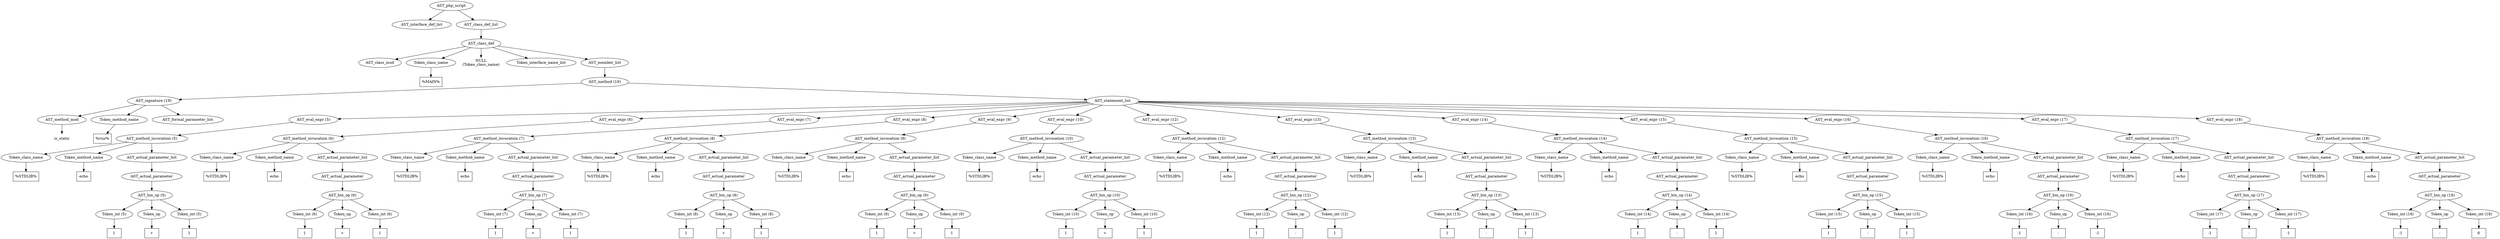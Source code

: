 /*
 * AST in dot format generated by phc -- the PHP compiler
 */

digraph AST {
node_0 [label="AST_php_script"];
node_1 [label="AST_interface_def_list"];
node_2 [label="AST_class_def_list"];
node_3 [label="AST_class_def"];
node_4 [label="AST_class_mod"];
node_5 [label="Token_class_name"];
node_6 [label="%MAIN%", shape=box]
node_5 -> node_6;
node_7 [label="NULL\n(Token_class_name)", shape=plaintext]
node_8 [label="Token_interface_name_list"];
node_9 [label="AST_member_list"];
node_10 [label="AST_method (19)"];
node_11 [label="AST_signature (19)"];
node_12 [label="AST_method_mod"];
node_13 [label="is_static", shape=plaintext]
node_12 -> node_13;
node_14 [label="Token_method_name"];
node_15 [label="%run%", shape=box]
node_14 -> node_15;
node_16 [label="AST_formal_parameter_list"];
node_11 -> node_16;
node_11 -> node_14;
node_11 -> node_12;
node_17 [label="AST_statement_list"];
node_18 [label="AST_eval_expr (5)"];
node_19 [label="AST_method_invocation (5)"];
node_20 [label="Token_class_name"];
node_21 [label="%STDLIB%", shape=box]
node_20 -> node_21;
node_22 [label="Token_method_name"];
node_23 [label="echo", shape=box]
node_22 -> node_23;
node_24 [label="AST_actual_parameter_list"];
node_25 [label="AST_actual_parameter"];
node_26 [label="AST_bin_op (5)"];
node_27 [label="Token_int (5)"];
node_28 [label="1", shape=box]
node_27 -> node_28;
node_29 [label="Token_op"];
node_30 [label="+", shape=box]
node_29 -> node_30;
node_31 [label="Token_int (5)"];
node_32 [label="1", shape=box]
node_31 -> node_32;
node_26 -> node_31;
node_26 -> node_29;
node_26 -> node_27;
node_25 -> node_26;
node_24 -> node_25;
node_19 -> node_24;
node_19 -> node_22;
node_19 -> node_20;
node_18 -> node_19;
node_33 [label="AST_eval_expr (6)"];
node_34 [label="AST_method_invocation (6)"];
node_35 [label="Token_class_name"];
node_36 [label="%STDLIB%", shape=box]
node_35 -> node_36;
node_37 [label="Token_method_name"];
node_38 [label="echo", shape=box]
node_37 -> node_38;
node_39 [label="AST_actual_parameter_list"];
node_40 [label="AST_actual_parameter"];
node_41 [label="AST_bin_op (6)"];
node_42 [label="Token_int (6)"];
node_43 [label="1", shape=box]
node_42 -> node_43;
node_44 [label="Token_op"];
node_45 [label="+", shape=box]
node_44 -> node_45;
node_46 [label="Token_int (6)"];
node_47 [label="1", shape=box]
node_46 -> node_47;
node_41 -> node_46;
node_41 -> node_44;
node_41 -> node_42;
node_40 -> node_41;
node_39 -> node_40;
node_34 -> node_39;
node_34 -> node_37;
node_34 -> node_35;
node_33 -> node_34;
node_48 [label="AST_eval_expr (7)"];
node_49 [label="AST_method_invocation (7)"];
node_50 [label="Token_class_name"];
node_51 [label="%STDLIB%", shape=box]
node_50 -> node_51;
node_52 [label="Token_method_name"];
node_53 [label="echo", shape=box]
node_52 -> node_53;
node_54 [label="AST_actual_parameter_list"];
node_55 [label="AST_actual_parameter"];
node_56 [label="AST_bin_op (7)"];
node_57 [label="Token_int (7)"];
node_58 [label="1", shape=box]
node_57 -> node_58;
node_59 [label="Token_op"];
node_60 [label="+", shape=box]
node_59 -> node_60;
node_61 [label="Token_int (7)"];
node_62 [label="1", shape=box]
node_61 -> node_62;
node_56 -> node_61;
node_56 -> node_59;
node_56 -> node_57;
node_55 -> node_56;
node_54 -> node_55;
node_49 -> node_54;
node_49 -> node_52;
node_49 -> node_50;
node_48 -> node_49;
node_63 [label="AST_eval_expr (8)"];
node_64 [label="AST_method_invocation (8)"];
node_65 [label="Token_class_name"];
node_66 [label="%STDLIB%", shape=box]
node_65 -> node_66;
node_67 [label="Token_method_name"];
node_68 [label="echo", shape=box]
node_67 -> node_68;
node_69 [label="AST_actual_parameter_list"];
node_70 [label="AST_actual_parameter"];
node_71 [label="AST_bin_op (8)"];
node_72 [label="Token_int (8)"];
node_73 [label="1", shape=box]
node_72 -> node_73;
node_74 [label="Token_op"];
node_75 [label="+", shape=box]
node_74 -> node_75;
node_76 [label="Token_int (8)"];
node_77 [label="1", shape=box]
node_76 -> node_77;
node_71 -> node_76;
node_71 -> node_74;
node_71 -> node_72;
node_70 -> node_71;
node_69 -> node_70;
node_64 -> node_69;
node_64 -> node_67;
node_64 -> node_65;
node_63 -> node_64;
node_78 [label="AST_eval_expr (9)"];
node_79 [label="AST_method_invocation (9)"];
node_80 [label="Token_class_name"];
node_81 [label="%STDLIB%", shape=box]
node_80 -> node_81;
node_82 [label="Token_method_name"];
node_83 [label="echo", shape=box]
node_82 -> node_83;
node_84 [label="AST_actual_parameter_list"];
node_85 [label="AST_actual_parameter"];
node_86 [label="AST_bin_op (9)"];
node_87 [label="Token_int (9)"];
node_88 [label="1", shape=box]
node_87 -> node_88;
node_89 [label="Token_op"];
node_90 [label="+", shape=box]
node_89 -> node_90;
node_91 [label="Token_int (9)"];
node_92 [label="1", shape=box]
node_91 -> node_92;
node_86 -> node_91;
node_86 -> node_89;
node_86 -> node_87;
node_85 -> node_86;
node_84 -> node_85;
node_79 -> node_84;
node_79 -> node_82;
node_79 -> node_80;
node_78 -> node_79;
node_93 [label="AST_eval_expr (10)"];
node_94 [label="AST_method_invocation (10)"];
node_95 [label="Token_class_name"];
node_96 [label="%STDLIB%", shape=box]
node_95 -> node_96;
node_97 [label="Token_method_name"];
node_98 [label="echo", shape=box]
node_97 -> node_98;
node_99 [label="AST_actual_parameter_list"];
node_100 [label="AST_actual_parameter"];
node_101 [label="AST_bin_op (10)"];
node_102 [label="Token_int (10)"];
node_103 [label="1", shape=box]
node_102 -> node_103;
node_104 [label="Token_op"];
node_105 [label="+", shape=box]
node_104 -> node_105;
node_106 [label="Token_int (10)"];
node_107 [label="1", shape=box]
node_106 -> node_107;
node_101 -> node_106;
node_101 -> node_104;
node_101 -> node_102;
node_100 -> node_101;
node_99 -> node_100;
node_94 -> node_99;
node_94 -> node_97;
node_94 -> node_95;
node_93 -> node_94;
node_108 [label="AST_eval_expr (12)"];
node_109 [label="AST_method_invocation (12)"];
node_110 [label="Token_class_name"];
node_111 [label="%STDLIB%", shape=box]
node_110 -> node_111;
node_112 [label="Token_method_name"];
node_113 [label="echo", shape=box]
node_112 -> node_113;
node_114 [label="AST_actual_parameter_list"];
node_115 [label="AST_actual_parameter"];
node_116 [label="AST_bin_op (12)"];
node_117 [label="Token_int (12)"];
node_118 [label="1", shape=box]
node_117 -> node_118;
node_119 [label="Token_op"];
node_120 [label="-", shape=box]
node_119 -> node_120;
node_121 [label="Token_int (12)"];
node_122 [label="1", shape=box]
node_121 -> node_122;
node_116 -> node_121;
node_116 -> node_119;
node_116 -> node_117;
node_115 -> node_116;
node_114 -> node_115;
node_109 -> node_114;
node_109 -> node_112;
node_109 -> node_110;
node_108 -> node_109;
node_123 [label="AST_eval_expr (13)"];
node_124 [label="AST_method_invocation (13)"];
node_125 [label="Token_class_name"];
node_126 [label="%STDLIB%", shape=box]
node_125 -> node_126;
node_127 [label="Token_method_name"];
node_128 [label="echo", shape=box]
node_127 -> node_128;
node_129 [label="AST_actual_parameter_list"];
node_130 [label="AST_actual_parameter"];
node_131 [label="AST_bin_op (13)"];
node_132 [label="Token_int (13)"];
node_133 [label="1", shape=box]
node_132 -> node_133;
node_134 [label="Token_op"];
node_135 [label="-", shape=box]
node_134 -> node_135;
node_136 [label="Token_int (13)"];
node_137 [label="1", shape=box]
node_136 -> node_137;
node_131 -> node_136;
node_131 -> node_134;
node_131 -> node_132;
node_130 -> node_131;
node_129 -> node_130;
node_124 -> node_129;
node_124 -> node_127;
node_124 -> node_125;
node_123 -> node_124;
node_138 [label="AST_eval_expr (14)"];
node_139 [label="AST_method_invocation (14)"];
node_140 [label="Token_class_name"];
node_141 [label="%STDLIB%", shape=box]
node_140 -> node_141;
node_142 [label="Token_method_name"];
node_143 [label="echo", shape=box]
node_142 -> node_143;
node_144 [label="AST_actual_parameter_list"];
node_145 [label="AST_actual_parameter"];
node_146 [label="AST_bin_op (14)"];
node_147 [label="Token_int (14)"];
node_148 [label="1", shape=box]
node_147 -> node_148;
node_149 [label="Token_op"];
node_150 [label="-", shape=box]
node_149 -> node_150;
node_151 [label="Token_int (14)"];
node_152 [label="1", shape=box]
node_151 -> node_152;
node_146 -> node_151;
node_146 -> node_149;
node_146 -> node_147;
node_145 -> node_146;
node_144 -> node_145;
node_139 -> node_144;
node_139 -> node_142;
node_139 -> node_140;
node_138 -> node_139;
node_153 [label="AST_eval_expr (15)"];
node_154 [label="AST_method_invocation (15)"];
node_155 [label="Token_class_name"];
node_156 [label="%STDLIB%", shape=box]
node_155 -> node_156;
node_157 [label="Token_method_name"];
node_158 [label="echo", shape=box]
node_157 -> node_158;
node_159 [label="AST_actual_parameter_list"];
node_160 [label="AST_actual_parameter"];
node_161 [label="AST_bin_op (15)"];
node_162 [label="Token_int (15)"];
node_163 [label="1", shape=box]
node_162 -> node_163;
node_164 [label="Token_op"];
node_165 [label="-", shape=box]
node_164 -> node_165;
node_166 [label="Token_int (15)"];
node_167 [label="1", shape=box]
node_166 -> node_167;
node_161 -> node_166;
node_161 -> node_164;
node_161 -> node_162;
node_160 -> node_161;
node_159 -> node_160;
node_154 -> node_159;
node_154 -> node_157;
node_154 -> node_155;
node_153 -> node_154;
node_168 [label="AST_eval_expr (16)"];
node_169 [label="AST_method_invocation (16)"];
node_170 [label="Token_class_name"];
node_171 [label="%STDLIB%", shape=box]
node_170 -> node_171;
node_172 [label="Token_method_name"];
node_173 [label="echo", shape=box]
node_172 -> node_173;
node_174 [label="AST_actual_parameter_list"];
node_175 [label="AST_actual_parameter"];
node_176 [label="AST_bin_op (16)"];
node_177 [label="Token_int (16)"];
node_178 [label="-1", shape=box]
node_177 -> node_178;
node_179 [label="Token_op"];
node_180 [label="-", shape=box]
node_179 -> node_180;
node_181 [label="Token_int (16)"];
node_182 [label="-1", shape=box]
node_181 -> node_182;
node_176 -> node_181;
node_176 -> node_179;
node_176 -> node_177;
node_175 -> node_176;
node_174 -> node_175;
node_169 -> node_174;
node_169 -> node_172;
node_169 -> node_170;
node_168 -> node_169;
node_183 [label="AST_eval_expr (17)"];
node_184 [label="AST_method_invocation (17)"];
node_185 [label="Token_class_name"];
node_186 [label="%STDLIB%", shape=box]
node_185 -> node_186;
node_187 [label="Token_method_name"];
node_188 [label="echo", shape=box]
node_187 -> node_188;
node_189 [label="AST_actual_parameter_list"];
node_190 [label="AST_actual_parameter"];
node_191 [label="AST_bin_op (17)"];
node_192 [label="Token_int (17)"];
node_193 [label="-1", shape=box]
node_192 -> node_193;
node_194 [label="Token_op"];
node_195 [label="-", shape=box]
node_194 -> node_195;
node_196 [label="Token_int (17)"];
node_197 [label="-1", shape=box]
node_196 -> node_197;
node_191 -> node_196;
node_191 -> node_194;
node_191 -> node_192;
node_190 -> node_191;
node_189 -> node_190;
node_184 -> node_189;
node_184 -> node_187;
node_184 -> node_185;
node_183 -> node_184;
node_198 [label="AST_eval_expr (18)"];
node_199 [label="AST_method_invocation (18)"];
node_200 [label="Token_class_name"];
node_201 [label="%STDLIB%", shape=box]
node_200 -> node_201;
node_202 [label="Token_method_name"];
node_203 [label="echo", shape=box]
node_202 -> node_203;
node_204 [label="AST_actual_parameter_list"];
node_205 [label="AST_actual_parameter"];
node_206 [label="AST_bin_op (18)"];
node_207 [label="Token_int (18)"];
node_208 [label="-1", shape=box]
node_207 -> node_208;
node_209 [label="Token_op"];
node_210 [label="-", shape=box]
node_209 -> node_210;
node_211 [label="Token_int (18)"];
node_212 [label="6", shape=box]
node_211 -> node_212;
node_206 -> node_211;
node_206 -> node_209;
node_206 -> node_207;
node_205 -> node_206;
node_204 -> node_205;
node_199 -> node_204;
node_199 -> node_202;
node_199 -> node_200;
node_198 -> node_199;
node_17 -> node_198;
node_17 -> node_183;
node_17 -> node_168;
node_17 -> node_153;
node_17 -> node_138;
node_17 -> node_123;
node_17 -> node_108;
node_17 -> node_93;
node_17 -> node_78;
node_17 -> node_63;
node_17 -> node_48;
node_17 -> node_33;
node_17 -> node_18;
node_10 -> node_17;
node_10 -> node_11;
node_9 -> node_10;
node_3 -> node_9;
node_3 -> node_8;
node_3 -> node_7;
node_3 -> node_5;
node_3 -> node_4;
node_2 -> node_3;
node_0 -> node_2;
node_0 -> node_1;
}
